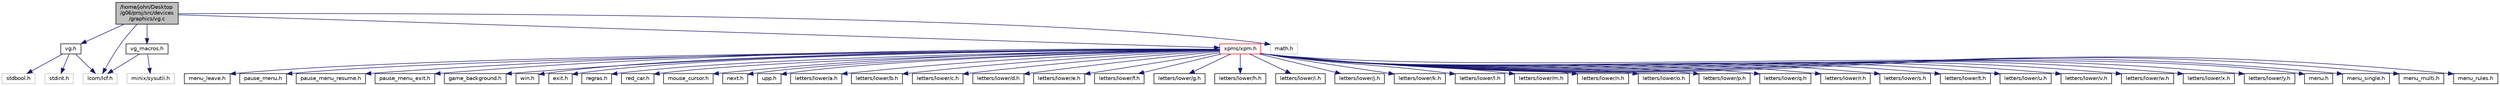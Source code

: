 digraph "/home/john/Desktop/g06/proj/src/devices/graphics/vg.c"
{
 // LATEX_PDF_SIZE
  edge [fontname="Helvetica",fontsize="10",labelfontname="Helvetica",labelfontsize="10"];
  node [fontname="Helvetica",fontsize="10",shape=record];
  Node1 [label="/home/john/Desktop\l/g06/proj/src/devices\l/graphics/vg.c",height=0.2,width=0.4,color="black", fillcolor="grey75", style="filled", fontcolor="black",tooltip=" "];
  Node1 -> Node2 [color="midnightblue",fontsize="10",style="solid"];
  Node2 [label="vg.h",height=0.2,width=0.4,color="black", fillcolor="white", style="filled",URL="$vg_8h.html",tooltip=" "];
  Node2 -> Node3 [color="midnightblue",fontsize="10",style="solid"];
  Node3 [label="lcom/lcf.h",height=0.2,width=0.4,color="grey75", fillcolor="white", style="filled",tooltip=" "];
  Node2 -> Node4 [color="midnightblue",fontsize="10",style="solid"];
  Node4 [label="stdbool.h",height=0.2,width=0.4,color="grey75", fillcolor="white", style="filled",tooltip=" "];
  Node2 -> Node5 [color="midnightblue",fontsize="10",style="solid"];
  Node5 [label="stdint.h",height=0.2,width=0.4,color="grey75", fillcolor="white", style="filled",tooltip=" "];
  Node1 -> Node6 [color="midnightblue",fontsize="10",style="solid"];
  Node6 [label="vg_macros.h",height=0.2,width=0.4,color="black", fillcolor="white", style="filled",URL="$vg__macros_8h.html",tooltip=" "];
  Node6 -> Node3 [color="midnightblue",fontsize="10",style="solid"];
  Node6 -> Node7 [color="midnightblue",fontsize="10",style="solid"];
  Node7 [label="minix/sysutil.h",height=0.2,width=0.4,color="grey75", fillcolor="white", style="filled",tooltip=" "];
  Node1 -> Node8 [color="midnightblue",fontsize="10",style="solid"];
  Node8 [label="xpms/xpm.h",height=0.2,width=0.4,color="red", fillcolor="white", style="filled",URL="$xpm_8h.html",tooltip=" "];
  Node8 -> Node9 [color="midnightblue",fontsize="10",style="solid"];
  Node9 [label="menu.h",height=0.2,width=0.4,color="black", fillcolor="white", style="filled",URL="$menu_8h.html",tooltip=" "];
  Node8 -> Node10 [color="midnightblue",fontsize="10",style="solid"];
  Node10 [label="menu_single.h",height=0.2,width=0.4,color="black", fillcolor="white", style="filled",URL="$menu__single_8h.html",tooltip=" "];
  Node8 -> Node11 [color="midnightblue",fontsize="10",style="solid"];
  Node11 [label="menu_multi.h",height=0.2,width=0.4,color="black", fillcolor="white", style="filled",URL="$menu__multi_8h.html",tooltip=" "];
  Node8 -> Node12 [color="midnightblue",fontsize="10",style="solid"];
  Node12 [label="menu_rules.h",height=0.2,width=0.4,color="black", fillcolor="white", style="filled",URL="$menu__rules_8h.html",tooltip=" "];
  Node8 -> Node13 [color="midnightblue",fontsize="10",style="solid"];
  Node13 [label="menu_leave.h",height=0.2,width=0.4,color="black", fillcolor="white", style="filled",URL="$menu__leave_8h.html",tooltip=" "];
  Node8 -> Node14 [color="midnightblue",fontsize="10",style="solid"];
  Node14 [label="pause_menu.h",height=0.2,width=0.4,color="black", fillcolor="white", style="filled",URL="$pause__menu_8h.html",tooltip=" "];
  Node8 -> Node15 [color="midnightblue",fontsize="10",style="solid"];
  Node15 [label="pause_menu_resume.h",height=0.2,width=0.4,color="black", fillcolor="white", style="filled",URL="$pause__menu__resume_8h.html",tooltip=" "];
  Node8 -> Node16 [color="midnightblue",fontsize="10",style="solid"];
  Node16 [label="pause_menu_exit.h",height=0.2,width=0.4,color="black", fillcolor="white", style="filled",URL="$pause__menu__exit_8h.html",tooltip=" "];
  Node8 -> Node17 [color="midnightblue",fontsize="10",style="solid"];
  Node17 [label="game_background.h",height=0.2,width=0.4,color="black", fillcolor="white", style="filled",URL="$game__background_8h.html",tooltip=" "];
  Node8 -> Node18 [color="midnightblue",fontsize="10",style="solid"];
  Node18 [label="win.h",height=0.2,width=0.4,color="black", fillcolor="white", style="filled",URL="$win_8h.html",tooltip=" "];
  Node8 -> Node19 [color="midnightblue",fontsize="10",style="solid"];
  Node19 [label="exit.h",height=0.2,width=0.4,color="black", fillcolor="white", style="filled",URL="$exit_8h.html",tooltip=" "];
  Node8 -> Node20 [color="midnightblue",fontsize="10",style="solid"];
  Node20 [label="regras.h",height=0.2,width=0.4,color="black", fillcolor="white", style="filled",URL="$regras_8h.html",tooltip=" "];
  Node8 -> Node21 [color="midnightblue",fontsize="10",style="solid"];
  Node21 [label="red_car.h",height=0.2,width=0.4,color="black", fillcolor="white", style="filled",URL="$red__car_8h.html",tooltip=" "];
  Node8 -> Node22 [color="midnightblue",fontsize="10",style="solid"];
  Node22 [label="mouse_cursor.h",height=0.2,width=0.4,color="black", fillcolor="white", style="filled",URL="$mouse__cursor_8h.html",tooltip=" "];
  Node8 -> Node23 [color="midnightblue",fontsize="10",style="solid"];
  Node23 [label="next.h",height=0.2,width=0.4,color="black", fillcolor="white", style="filled",URL="$next_8h.html",tooltip=" "];
  Node8 -> Node24 [color="midnightblue",fontsize="10",style="solid"];
  Node24 [label="upp.h",height=0.2,width=0.4,color="black", fillcolor="white", style="filled",URL="$upp_8h.html",tooltip=" "];
  Node8 -> Node25 [color="midnightblue",fontsize="10",style="solid"];
  Node25 [label="letters/lower/a.h",height=0.2,width=0.4,color="black", fillcolor="white", style="filled",URL="$a_8h.html",tooltip=" "];
  Node8 -> Node26 [color="midnightblue",fontsize="10",style="solid"];
  Node26 [label="letters/lower/b.h",height=0.2,width=0.4,color="black", fillcolor="white", style="filled",URL="$b_8h.html",tooltip=" "];
  Node8 -> Node27 [color="midnightblue",fontsize="10",style="solid"];
  Node27 [label="letters/lower/c.h",height=0.2,width=0.4,color="black", fillcolor="white", style="filled",URL="$c_8h.html",tooltip=" "];
  Node8 -> Node28 [color="midnightblue",fontsize="10",style="solid"];
  Node28 [label="letters/lower/d.h",height=0.2,width=0.4,color="black", fillcolor="white", style="filled",URL="$d_8h.html",tooltip=" "];
  Node8 -> Node29 [color="midnightblue",fontsize="10",style="solid"];
  Node29 [label="letters/lower/e.h",height=0.2,width=0.4,color="black", fillcolor="white", style="filled",URL="$e_8h.html",tooltip=" "];
  Node8 -> Node30 [color="midnightblue",fontsize="10",style="solid"];
  Node30 [label="letters/lower/f.h",height=0.2,width=0.4,color="black", fillcolor="white", style="filled",URL="$f_8h.html",tooltip=" "];
  Node8 -> Node31 [color="midnightblue",fontsize="10",style="solid"];
  Node31 [label="letters/lower/g.h",height=0.2,width=0.4,color="black", fillcolor="white", style="filled",URL="$g_8h.html",tooltip=" "];
  Node8 -> Node32 [color="midnightblue",fontsize="10",style="solid"];
  Node32 [label="letters/lower/h.h",height=0.2,width=0.4,color="black", fillcolor="white", style="filled",URL="$h_8h.html",tooltip=" "];
  Node8 -> Node33 [color="midnightblue",fontsize="10",style="solid"];
  Node33 [label="letters/lower/i.h",height=0.2,width=0.4,color="black", fillcolor="white", style="filled",URL="$i_8h.html",tooltip=" "];
  Node8 -> Node34 [color="midnightblue",fontsize="10",style="solid"];
  Node34 [label="letters/lower/j.h",height=0.2,width=0.4,color="black", fillcolor="white", style="filled",URL="$j_8h.html",tooltip=" "];
  Node8 -> Node35 [color="midnightblue",fontsize="10",style="solid"];
  Node35 [label="letters/lower/k.h",height=0.2,width=0.4,color="black", fillcolor="white", style="filled",URL="$k_8h.html",tooltip=" "];
  Node8 -> Node36 [color="midnightblue",fontsize="10",style="solid"];
  Node36 [label="letters/lower/l.h",height=0.2,width=0.4,color="black", fillcolor="white", style="filled",URL="$l_8h.html",tooltip=" "];
  Node8 -> Node37 [color="midnightblue",fontsize="10",style="solid"];
  Node37 [label="letters/lower/m.h",height=0.2,width=0.4,color="black", fillcolor="white", style="filled",URL="$m_8h.html",tooltip=" "];
  Node8 -> Node38 [color="midnightblue",fontsize="10",style="solid"];
  Node38 [label="letters/lower/n.h",height=0.2,width=0.4,color="black", fillcolor="white", style="filled",URL="$n_8h.html",tooltip=" "];
  Node8 -> Node39 [color="midnightblue",fontsize="10",style="solid"];
  Node39 [label="letters/lower/o.h",height=0.2,width=0.4,color="black", fillcolor="white", style="filled",URL="$o_8h.html",tooltip=" "];
  Node8 -> Node40 [color="midnightblue",fontsize="10",style="solid"];
  Node40 [label="letters/lower/p.h",height=0.2,width=0.4,color="black", fillcolor="white", style="filled",URL="$p_8h.html",tooltip=" "];
  Node8 -> Node41 [color="midnightblue",fontsize="10",style="solid"];
  Node41 [label="letters/lower/q.h",height=0.2,width=0.4,color="black", fillcolor="white", style="filled",URL="$q_8h.html",tooltip=" "];
  Node8 -> Node42 [color="midnightblue",fontsize="10",style="solid"];
  Node42 [label="letters/lower/r.h",height=0.2,width=0.4,color="black", fillcolor="white", style="filled",URL="$r_8h.html",tooltip=" "];
  Node8 -> Node43 [color="midnightblue",fontsize="10",style="solid"];
  Node43 [label="letters/lower/s.h",height=0.2,width=0.4,color="black", fillcolor="white", style="filled",URL="$s_8h.html",tooltip=" "];
  Node8 -> Node44 [color="midnightblue",fontsize="10",style="solid"];
  Node44 [label="letters/lower/t.h",height=0.2,width=0.4,color="black", fillcolor="white", style="filled",URL="$t_8h.html",tooltip=" "];
  Node8 -> Node45 [color="midnightblue",fontsize="10",style="solid"];
  Node45 [label="letters/lower/u.h",height=0.2,width=0.4,color="black", fillcolor="white", style="filled",URL="$u_8h.html",tooltip=" "];
  Node8 -> Node46 [color="midnightblue",fontsize="10",style="solid"];
  Node46 [label="letters/lower/v.h",height=0.2,width=0.4,color="black", fillcolor="white", style="filled",URL="$v_8h.html",tooltip=" "];
  Node8 -> Node47 [color="midnightblue",fontsize="10",style="solid"];
  Node47 [label="letters/lower/w.h",height=0.2,width=0.4,color="black", fillcolor="white", style="filled",URL="$w_8h.html",tooltip=" "];
  Node8 -> Node48 [color="midnightblue",fontsize="10",style="solid"];
  Node48 [label="letters/lower/x.h",height=0.2,width=0.4,color="black", fillcolor="white", style="filled",URL="$x_8h.html",tooltip=" "];
  Node8 -> Node49 [color="midnightblue",fontsize="10",style="solid"];
  Node49 [label="letters/lower/y.h",height=0.2,width=0.4,color="black", fillcolor="white", style="filled",URL="$y_8h.html",tooltip=" "];
  Node1 -> Node3 [color="midnightblue",fontsize="10",style="solid"];
  Node1 -> Node86 [color="midnightblue",fontsize="10",style="solid"];
  Node86 [label="math.h",height=0.2,width=0.4,color="grey75", fillcolor="white", style="filled",tooltip=" "];
}
